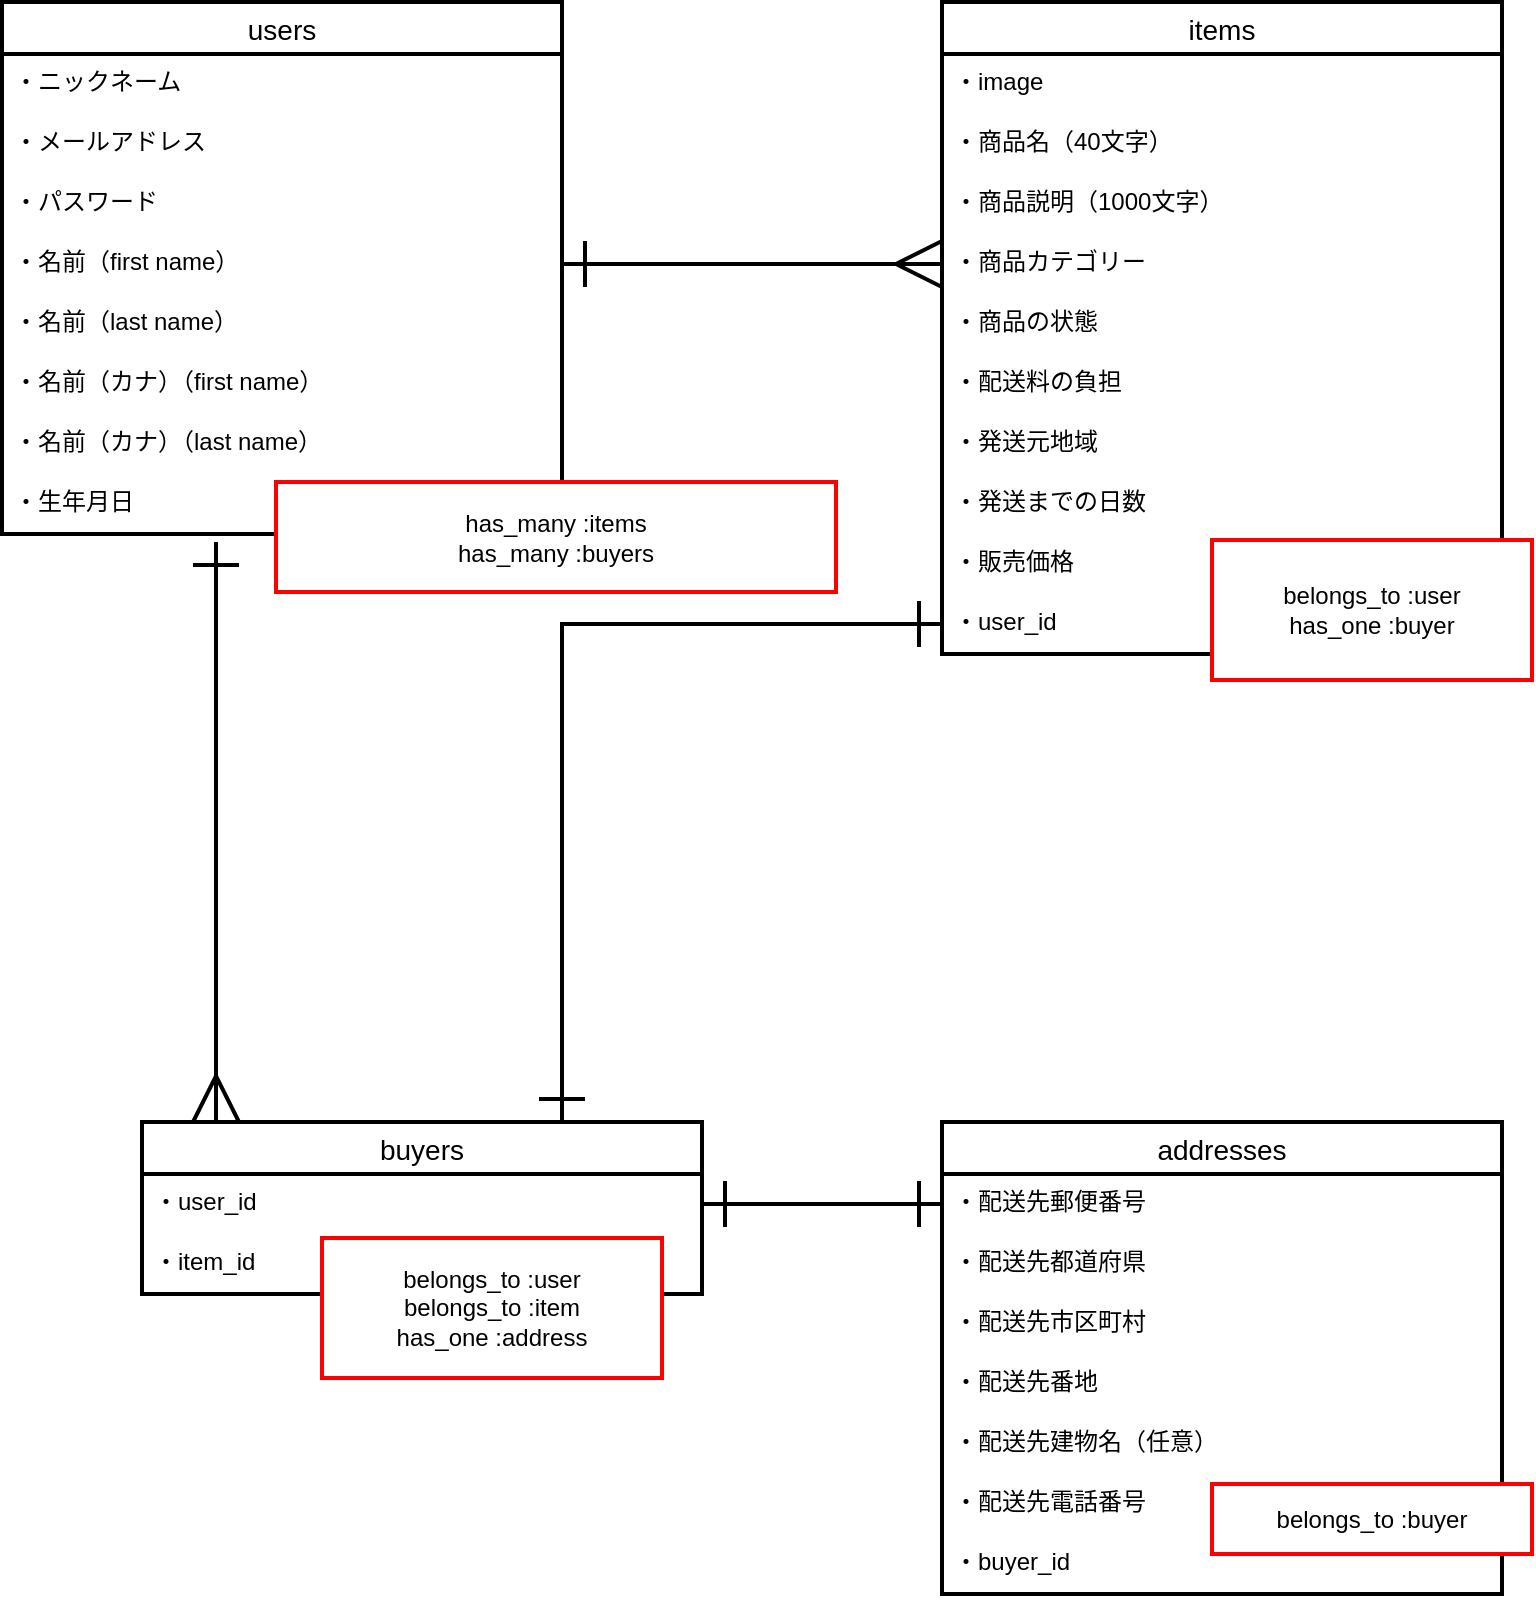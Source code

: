 <mxfile version="13.10.0" type="embed">
    <diagram id="KrvYq_tllUaxC8Rwbtky" name="ページ1">
        <mxGraphModel dx="728" dy="680" grid="1" gridSize="10" guides="1" tooltips="1" connect="1" arrows="1" fold="1" page="1" pageScale="1" pageWidth="850" pageHeight="1100" background="#ffffff" math="0" shadow="0">
            <root>
                <mxCell id="0"/>
                <mxCell id="1" parent="0"/>
                <mxCell id="6" value="items" style="swimlane;fontStyle=0;childLayout=stackLayout;horizontal=1;startSize=26;horizontalStack=0;resizeParent=1;resizeParentMax=0;resizeLast=0;collapsible=1;marginBottom=0;align=center;fontSize=14;strokeColor=#000000;fontColor=#000000;fillColor=none;strokeWidth=2;" parent="1" vertex="1">
                    <mxGeometry x="510" y="40" width="280" height="326" as="geometry"/>
                </mxCell>
                <mxCell id="7" value="・image" style="text;strokeColor=none;fillColor=none;spacingLeft=4;spacingRight=4;overflow=hidden;rotatable=0;points=[[0,0.5],[1,0.5]];portConstraint=eastwest;fontSize=12;fontColor=#000000;strokeWidth=3;" parent="6" vertex="1">
                    <mxGeometry y="26" width="280" height="30" as="geometry"/>
                </mxCell>
                <mxCell id="8" value="・商品名（40文字）" style="text;strokeColor=none;fillColor=none;spacingLeft=4;spacingRight=4;overflow=hidden;rotatable=0;points=[[0,0.5],[1,0.5]];portConstraint=eastwest;fontSize=12;fontColor=#000000;" parent="6" vertex="1">
                    <mxGeometry y="56" width="280" height="30" as="geometry"/>
                </mxCell>
                <mxCell id="9" value="・商品説明（1000文字）" style="text;strokeColor=none;fillColor=none;spacingLeft=4;spacingRight=4;overflow=hidden;rotatable=0;points=[[0,0.5],[1,0.5]];portConstraint=eastwest;fontSize=12;fontColor=#000000;" parent="6" vertex="1">
                    <mxGeometry y="86" width="280" height="30" as="geometry"/>
                </mxCell>
                <mxCell id="37" value="・商品カテゴリー" style="text;strokeColor=none;fillColor=none;spacingLeft=4;spacingRight=4;overflow=hidden;rotatable=0;points=[[0,0.5],[1,0.5]];portConstraint=eastwest;fontSize=12;fontColor=#000000;" parent="6" vertex="1">
                    <mxGeometry y="116" width="280" height="30" as="geometry"/>
                </mxCell>
                <mxCell id="38" value="・商品の状態" style="text;strokeColor=none;fillColor=none;spacingLeft=4;spacingRight=4;overflow=hidden;rotatable=0;points=[[0,0.5],[1,0.5]];portConstraint=eastwest;fontSize=12;fontColor=#000000;" parent="6" vertex="1">
                    <mxGeometry y="146" width="280" height="30" as="geometry"/>
                </mxCell>
                <mxCell id="39" value="・配送料の負担" style="text;strokeColor=none;fillColor=none;spacingLeft=4;spacingRight=4;overflow=hidden;rotatable=0;points=[[0,0.5],[1,0.5]];portConstraint=eastwest;fontSize=12;fontColor=#000000;" parent="6" vertex="1">
                    <mxGeometry y="176" width="280" height="30" as="geometry"/>
                </mxCell>
                <mxCell id="40" value="・発送元地域" style="text;strokeColor=none;fillColor=none;spacingLeft=4;spacingRight=4;overflow=hidden;rotatable=0;points=[[0,0.5],[1,0.5]];portConstraint=eastwest;fontSize=12;fontColor=#000000;" parent="6" vertex="1">
                    <mxGeometry y="206" width="280" height="30" as="geometry"/>
                </mxCell>
                <mxCell id="41" value="・発送までの日数" style="text;strokeColor=none;fillColor=none;spacingLeft=4;spacingRight=4;overflow=hidden;rotatable=0;points=[[0,0.5],[1,0.5]];portConstraint=eastwest;fontSize=12;fontColor=#000000;" parent="6" vertex="1">
                    <mxGeometry y="236" width="280" height="30" as="geometry"/>
                </mxCell>
                <mxCell id="42" value="・販売価格" style="text;strokeColor=none;fillColor=none;spacingLeft=4;spacingRight=4;overflow=hidden;rotatable=0;points=[[0,0.5],[1,0.5]];portConstraint=eastwest;fontSize=12;fontColor=#000000;" parent="6" vertex="1">
                    <mxGeometry y="266" width="280" height="30" as="geometry"/>
                </mxCell>
                <mxCell id="51" value="・user_id" style="text;strokeColor=none;fillColor=none;spacingLeft=4;spacingRight=4;overflow=hidden;rotatable=0;points=[[0,0.5],[1,0.5]];portConstraint=eastwest;fontSize=12;fontColor=#000000;" parent="6" vertex="1">
                    <mxGeometry y="296" width="280" height="30" as="geometry"/>
                </mxCell>
                <mxCell id="10" value="addresses" style="swimlane;fontStyle=0;childLayout=stackLayout;horizontal=1;startSize=26;horizontalStack=0;resizeParent=1;resizeParentMax=0;resizeLast=0;collapsible=1;marginBottom=0;align=center;fontSize=14;strokeColor=#000000;fontColor=#000000;fillColor=none;strokeWidth=2;" parent="1" vertex="1">
                    <mxGeometry x="510" y="600" width="280" height="236" as="geometry"/>
                </mxCell>
                <mxCell id="43" value="・配送先郵便番号" style="text;strokeColor=none;fillColor=none;spacingLeft=4;spacingRight=4;overflow=hidden;rotatable=0;points=[[0,0.5],[1,0.5]];portConstraint=eastwest;fontSize=12;fontColor=#000000;" parent="10" vertex="1">
                    <mxGeometry y="26" width="280" height="30" as="geometry"/>
                </mxCell>
                <mxCell id="44" value="・配送先都道府県" style="text;strokeColor=none;fillColor=none;spacingLeft=4;spacingRight=4;overflow=hidden;rotatable=0;points=[[0,0.5],[1,0.5]];portConstraint=eastwest;fontSize=12;fontColor=#000000;" parent="10" vertex="1">
                    <mxGeometry y="56" width="280" height="30" as="geometry"/>
                </mxCell>
                <mxCell id="45" value="・配送先市区町村" style="text;strokeColor=none;fillColor=none;spacingLeft=4;spacingRight=4;overflow=hidden;rotatable=0;points=[[0,0.5],[1,0.5]];portConstraint=eastwest;fontSize=12;fontColor=#000000;" parent="10" vertex="1">
                    <mxGeometry y="86" width="280" height="30" as="geometry"/>
                </mxCell>
                <mxCell id="46" value="・配送先番地" style="text;strokeColor=none;fillColor=none;spacingLeft=4;spacingRight=4;overflow=hidden;rotatable=0;points=[[0,0.5],[1,0.5]];portConstraint=eastwest;fontSize=12;fontColor=#000000;" parent="10" vertex="1">
                    <mxGeometry y="116" width="280" height="30" as="geometry"/>
                </mxCell>
                <mxCell id="50" value="・配送先建物名（任意）" style="text;strokeColor=none;fillColor=none;spacingLeft=4;spacingRight=4;overflow=hidden;rotatable=0;points=[[0,0.5],[1,0.5]];portConstraint=eastwest;fontSize=12;fontColor=#000000;" parent="10" vertex="1">
                    <mxGeometry y="146" width="280" height="30" as="geometry"/>
                </mxCell>
                <mxCell id="49" value="・配送先電話番号" style="text;strokeColor=none;fillColor=none;spacingLeft=4;spacingRight=4;overflow=hidden;rotatable=0;points=[[0,0.5],[1,0.5]];portConstraint=eastwest;fontSize=12;fontColor=#000000;" parent="10" vertex="1">
                    <mxGeometry y="176" width="280" height="30" as="geometry"/>
                </mxCell>
                <mxCell id="78" value="・buyer_id" style="text;strokeColor=none;fillColor=none;spacingLeft=4;spacingRight=4;overflow=hidden;rotatable=0;points=[[0,0.5],[1,0.5]];portConstraint=eastwest;fontSize=12;fontColor=#000000;" parent="10" vertex="1">
                    <mxGeometry y="206" width="280" height="30" as="geometry"/>
                </mxCell>
                <mxCell id="54" style="edgeStyle=orthogonalEdgeStyle;rounded=1;orthogonalLoop=1;jettySize=auto;html=1;entryX=0;entryY=0.5;entryDx=0;entryDy=0;endArrow=ERmany;endFill=0;endSize=20;strokeWidth=2;exitX=1;exitY=0.5;exitDx=0;exitDy=0;startArrow=ERone;startFill=0;sourcePerimeterSpacing=0;startSize=20;targetPerimeterSpacing=0;strokeColor=#000000;" parent="1" source="5" target="37" edge="1">
                    <mxGeometry relative="1" as="geometry">
                        <mxPoint x="330" y="171" as="sourcePoint"/>
                    </mxGeometry>
                </mxCell>
                <mxCell id="2" value="users" style="swimlane;fontStyle=0;childLayout=stackLayout;horizontal=1;startSize=26;horizontalStack=0;resizeParent=1;resizeParentMax=0;resizeLast=0;collapsible=1;marginBottom=0;align=center;fontSize=14;strokeColor=#000000;fontColor=#000000;fillColor=none;strokeWidth=2;" parent="1" vertex="1">
                    <mxGeometry x="40" y="40" width="280" height="266" as="geometry"/>
                </mxCell>
                <mxCell id="3" value="・ニックネーム" style="text;strokeColor=none;fillColor=none;spacingLeft=4;spacingRight=4;overflow=hidden;rotatable=0;points=[[0,0.5],[1,0.5]];portConstraint=eastwest;fontSize=12;fontColor=#000000;labelBackgroundColor=none;" parent="2" vertex="1">
                    <mxGeometry y="26" width="280" height="30" as="geometry"/>
                </mxCell>
                <mxCell id="4" value="・メールアドレス" style="text;strokeColor=none;fillColor=none;spacingLeft=4;spacingRight=4;overflow=hidden;rotatable=0;points=[[0,0.5],[1,0.5]];portConstraint=eastwest;fontSize=12;fontColor=#000000;" parent="2" vertex="1">
                    <mxGeometry y="56" width="280" height="30" as="geometry"/>
                </mxCell>
                <mxCell id="31" value="・パスワード" style="text;strokeColor=none;fillColor=none;spacingLeft=4;spacingRight=4;overflow=hidden;rotatable=0;points=[[0,0.5],[1,0.5]];portConstraint=eastwest;fontSize=12;fontColor=#000000;" parent="2" vertex="1">
                    <mxGeometry y="86" width="280" height="30" as="geometry"/>
                </mxCell>
                <mxCell id="5" value="・名前（first name）" style="text;strokeColor=none;fillColor=none;spacingLeft=4;spacingRight=4;overflow=hidden;rotatable=0;points=[[0,0.5],[1,0.5]];portConstraint=eastwest;fontSize=12;fontColor=#000000;" parent="2" vertex="1">
                    <mxGeometry y="116" width="280" height="30" as="geometry"/>
                </mxCell>
                <mxCell id="47" value="・名前（last name）" style="text;strokeColor=none;fillColor=none;spacingLeft=4;spacingRight=4;overflow=hidden;rotatable=0;points=[[0,0.5],[1,0.5]];portConstraint=eastwest;fontSize=12;fontColor=#000000;" parent="2" vertex="1">
                    <mxGeometry y="146" width="280" height="30" as="geometry"/>
                </mxCell>
                <mxCell id="33" value="・名前（カナ）（first name）" style="text;strokeColor=none;fillColor=none;spacingLeft=4;spacingRight=4;overflow=hidden;rotatable=0;points=[[0,0.5],[1,0.5]];portConstraint=eastwest;fontSize=12;fontColor=#000000;" parent="2" vertex="1">
                    <mxGeometry y="176" width="280" height="30" as="geometry"/>
                </mxCell>
                <mxCell id="48" value="・名前（カナ）（last name）" style="text;strokeColor=none;fillColor=none;spacingLeft=4;spacingRight=4;overflow=hidden;rotatable=0;points=[[0,0.5],[1,0.5]];portConstraint=eastwest;fontSize=12;fontColor=#000000;" parent="2" vertex="1">
                    <mxGeometry y="206" width="280" height="30" as="geometry"/>
                </mxCell>
                <mxCell id="34" value="・生年月日" style="text;strokeColor=none;fillColor=none;spacingLeft=4;spacingRight=4;overflow=hidden;rotatable=0;points=[[0,0.5],[1,0.5]];portConstraint=eastwest;fontSize=12;fontColor=#000000;" parent="2" vertex="1">
                    <mxGeometry y="236" width="280" height="30" as="geometry"/>
                </mxCell>
                <mxCell id="60" value="has_many :items&lt;br&gt;has_many :buyers" style="whiteSpace=wrap;html=1;align=center;strokeColor=#FF0000;fontColor=#000000;labelBackgroundColor=none;fillColor=#FFFFFF;strokeWidth=2;" parent="1" vertex="1">
                    <mxGeometry x="177" y="280" width="280" height="55" as="geometry"/>
                </mxCell>
                <mxCell id="59" value="belongs_to :user&lt;br&gt;has_one :buyer" style="whiteSpace=wrap;html=1;align=center;strokeColor=#FF0000;fontColor=#000000;fillColor=#FFFFFF;strokeWidth=2;" parent="1" vertex="1">
                    <mxGeometry x="645" y="309" width="160" height="70" as="geometry"/>
                </mxCell>
                <mxCell id="80" style="edgeStyle=orthogonalEdgeStyle;rounded=0;orthogonalLoop=1;jettySize=auto;html=1;exitX=0.25;exitY=0;exitDx=0;exitDy=0;startArrow=ERmany;startFill=0;startSize=20;endArrow=ERone;endFill=0;endSize=20;strokeWidth=2;strokeColor=#000000;" parent="1" edge="1">
                    <mxGeometry relative="1" as="geometry">
                        <mxPoint x="147" y="310" as="targetPoint"/>
                        <mxPoint x="147" y="600" as="sourcePoint"/>
                    </mxGeometry>
                </mxCell>
                <mxCell id="84" style="edgeStyle=orthogonalEdgeStyle;rounded=0;orthogonalLoop=1;jettySize=auto;html=1;exitX=0.75;exitY=0;exitDx=0;exitDy=0;entryX=0;entryY=0.5;entryDx=0;entryDy=0;startArrow=ERone;startFill=0;startSize=20;endArrow=ERone;endFill=0;endSize=20;strokeWidth=2;strokeColor=#000000;" parent="1" source="64" target="51" edge="1">
                    <mxGeometry relative="1" as="geometry"/>
                </mxCell>
                <mxCell id="64" value="buyers" style="swimlane;fontStyle=0;childLayout=stackLayout;horizontal=1;startSize=26;horizontalStack=0;resizeParent=1;resizeParentMax=0;resizeLast=0;collapsible=1;marginBottom=0;align=center;fontSize=14;strokeColor=#000000;fontColor=#000000;fillColor=none;strokeWidth=2;" parent="1" vertex="1">
                    <mxGeometry x="110" y="600" width="280" height="86" as="geometry"/>
                </mxCell>
                <mxCell id="85" value="・user_id" style="text;strokeColor=none;fillColor=none;spacingLeft=4;spacingRight=4;overflow=hidden;rotatable=0;points=[[0,0.5],[1,0.5]];portConstraint=eastwest;fontSize=12;fontColor=#000000;" parent="64" vertex="1">
                    <mxGeometry y="26" width="280" height="30" as="geometry"/>
                </mxCell>
                <mxCell id="81" value="・item_id" style="text;strokeColor=none;fillColor=none;spacingLeft=4;spacingRight=4;overflow=hidden;rotatable=0;points=[[0,0.5],[1,0.5]];portConstraint=eastwest;fontSize=12;fontColor=#000000;" parent="64" vertex="1">
                    <mxGeometry y="56" width="280" height="30" as="geometry"/>
                </mxCell>
                <mxCell id="63" value="belongs_to :buyer" style="whiteSpace=wrap;html=1;align=center;strokeColor=#FF0000;fontColor=#000000;fillColor=#FFFFFF;strokeWidth=2;" parent="1" vertex="1">
                    <mxGeometry x="645" y="781" width="160" height="35" as="geometry"/>
                </mxCell>
                <mxCell id="83" value="belongs_to :user&lt;br&gt;belongs_to :item&lt;br&gt;has_one :address" style="whiteSpace=wrap;html=1;align=center;strokeColor=#FF0000;fontColor=#000000;fillColor=#FFFFFF;strokeWidth=2;" parent="1" vertex="1">
                    <mxGeometry x="200" y="658" width="170" height="70" as="geometry"/>
                </mxCell>
                <mxCell id="87" style="edgeStyle=orthogonalEdgeStyle;rounded=0;orthogonalLoop=1;jettySize=auto;html=1;exitX=1;exitY=0.5;exitDx=0;exitDy=0;startArrow=ERone;startFill=0;startSize=20;endArrow=ERone;endFill=0;endSize=20;strokeWidth=2;strokeColor=#000000;" parent="1" source="85" target="43" edge="1">
                    <mxGeometry relative="1" as="geometry"/>
                </mxCell>
            </root>
        </mxGraphModel>
    </diagram>
</mxfile>